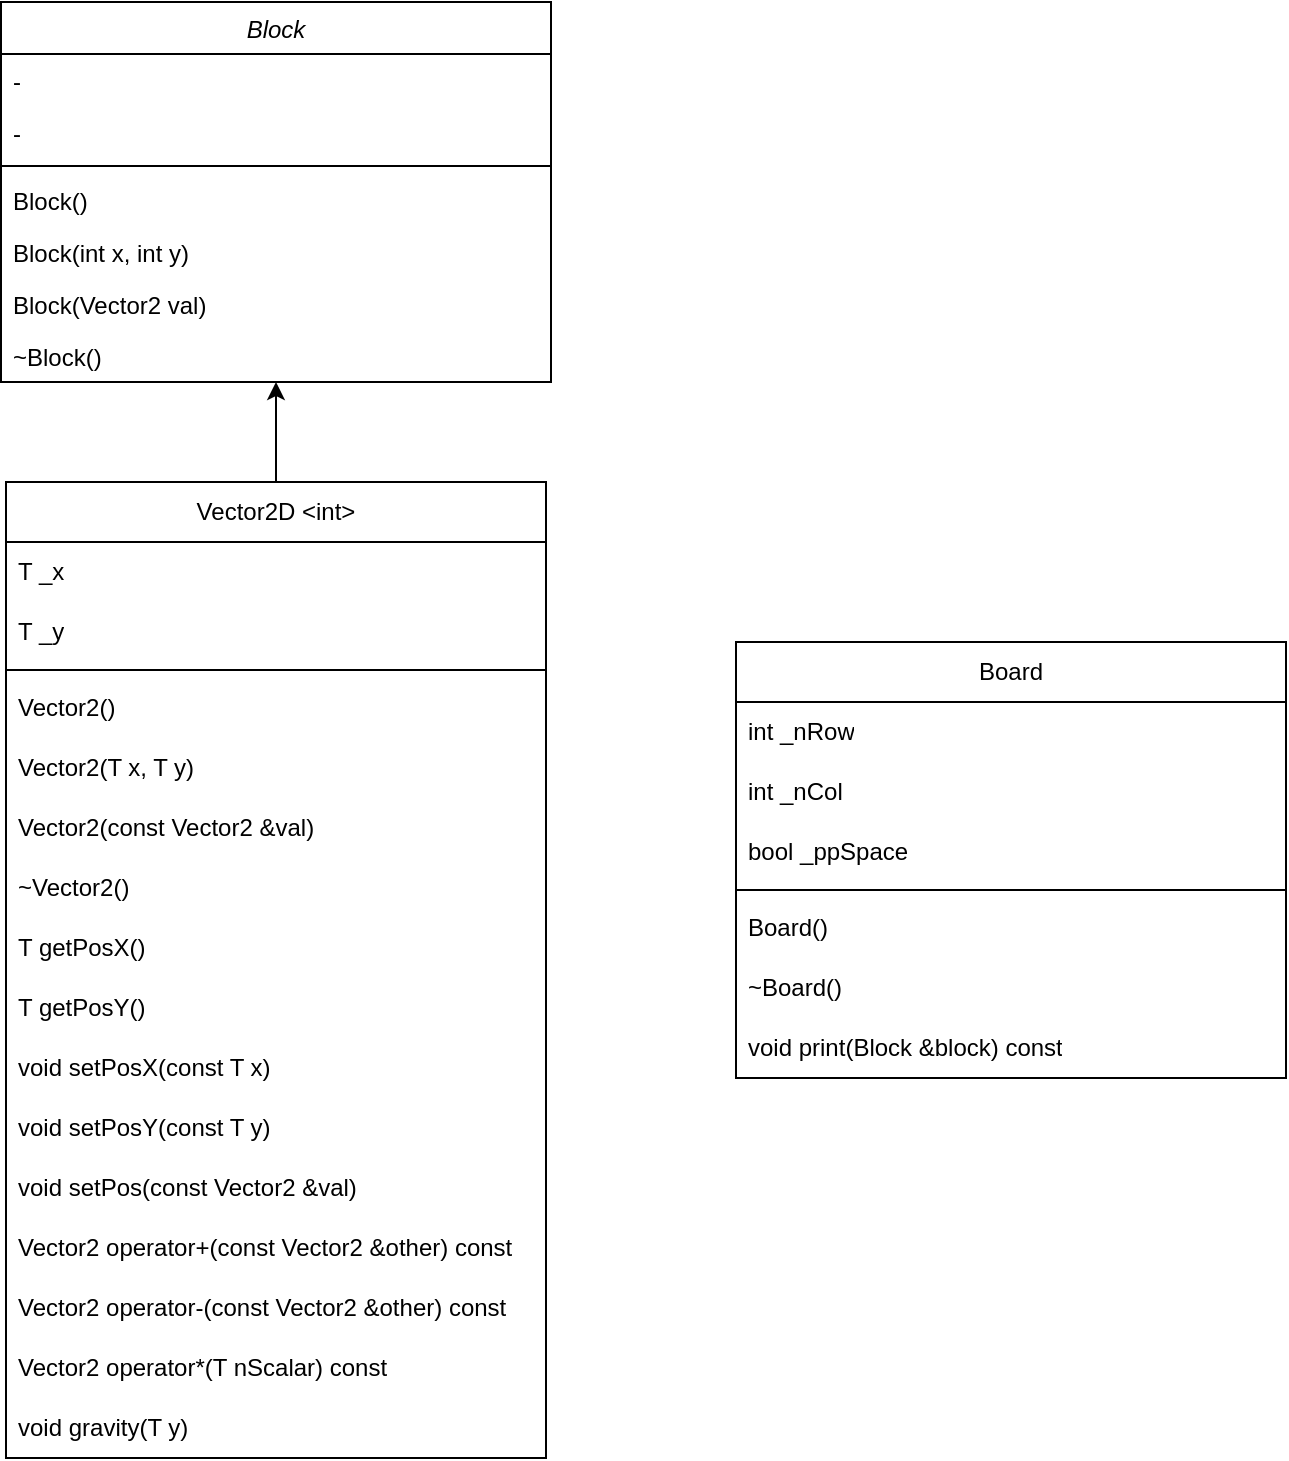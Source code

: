 <mxfile pages="2">
    <diagram id="C5RBs43oDa-KdzZeNtuy" name="다이어그램">
        <mxGraphModel dx="597" dy="1139" grid="1" gridSize="10" guides="1" tooltips="1" connect="1" arrows="1" fold="1" page="1" pageScale="1" pageWidth="827" pageHeight="1169" math="0" shadow="0">
            <root>
                <mxCell id="WIyWlLk6GJQsqaUBKTNV-0"/>
                <mxCell id="WIyWlLk6GJQsqaUBKTNV-1" parent="WIyWlLk6GJQsqaUBKTNV-0"/>
                <mxCell id="zkfFHV4jXpPFQw0GAbJ--0" value="Block" style="swimlane;fontStyle=2;align=center;verticalAlign=top;childLayout=stackLayout;horizontal=1;startSize=26;horizontalStack=0;resizeParent=1;resizeLast=0;collapsible=1;marginBottom=0;rounded=0;shadow=0;strokeWidth=1;" parent="WIyWlLk6GJQsqaUBKTNV-1" vertex="1">
                    <mxGeometry x="122.5" y="320" width="275" height="190" as="geometry">
                        <mxRectangle x="230" y="140" width="160" height="26" as="alternateBounds"/>
                    </mxGeometry>
                </mxCell>
                <mxCell id="zkfFHV4jXpPFQw0GAbJ--1" value="-" style="text;align=left;verticalAlign=top;spacingLeft=4;spacingRight=4;overflow=hidden;rotatable=0;points=[[0,0.5],[1,0.5]];portConstraint=eastwest;" parent="zkfFHV4jXpPFQw0GAbJ--0" vertex="1">
                    <mxGeometry y="26" width="275" height="26" as="geometry"/>
                </mxCell>
                <mxCell id="zkfFHV4jXpPFQw0GAbJ--3" value="-" style="text;align=left;verticalAlign=top;spacingLeft=4;spacingRight=4;overflow=hidden;rotatable=0;points=[[0,0.5],[1,0.5]];portConstraint=eastwest;rounded=0;shadow=0;html=0;" parent="zkfFHV4jXpPFQw0GAbJ--0" vertex="1">
                    <mxGeometry y="52" width="275" height="26" as="geometry"/>
                </mxCell>
                <mxCell id="zkfFHV4jXpPFQw0GAbJ--4" value="" style="line;html=1;strokeWidth=1;align=left;verticalAlign=middle;spacingTop=-1;spacingLeft=3;spacingRight=3;rotatable=0;labelPosition=right;points=[];portConstraint=eastwest;" parent="zkfFHV4jXpPFQw0GAbJ--0" vertex="1">
                    <mxGeometry y="78" width="275" height="8" as="geometry"/>
                </mxCell>
                <mxCell id="zkfFHV4jXpPFQw0GAbJ--5" value="Block()" style="text;align=left;verticalAlign=top;spacingLeft=4;spacingRight=4;overflow=hidden;rotatable=0;points=[[0,0.5],[1,0.5]];portConstraint=eastwest;" parent="zkfFHV4jXpPFQw0GAbJ--0" vertex="1">
                    <mxGeometry y="86" width="275" height="26" as="geometry"/>
                </mxCell>
                <mxCell id="21" value="Block(int x, int y)" style="text;align=left;verticalAlign=top;spacingLeft=4;spacingRight=4;overflow=hidden;rotatable=0;points=[[0,0.5],[1,0.5]];portConstraint=eastwest;" parent="zkfFHV4jXpPFQw0GAbJ--0" vertex="1">
                    <mxGeometry y="112" width="275" height="26" as="geometry"/>
                </mxCell>
                <mxCell id="22" value="Block(Vector2 val)" style="text;align=left;verticalAlign=top;spacingLeft=4;spacingRight=4;overflow=hidden;rotatable=0;points=[[0,0.5],[1,0.5]];portConstraint=eastwest;" parent="zkfFHV4jXpPFQw0GAbJ--0" vertex="1">
                    <mxGeometry y="138" width="275" height="26" as="geometry"/>
                </mxCell>
                <mxCell id="20" value="~Block()" style="text;align=left;verticalAlign=top;spacingLeft=4;spacingRight=4;overflow=hidden;rotatable=0;points=[[0,0.5],[1,0.5]];portConstraint=eastwest;" parent="zkfFHV4jXpPFQw0GAbJ--0" vertex="1">
                    <mxGeometry y="164" width="275" height="26" as="geometry"/>
                </mxCell>
                <mxCell id="23" style="edgeStyle=none;html=1;exitX=0.5;exitY=0;exitDx=0;exitDy=0;" parent="WIyWlLk6GJQsqaUBKTNV-1" source="xCJ_P6vxHK_zwXHKHDwB-0" target="zkfFHV4jXpPFQw0GAbJ--0" edge="1">
                    <mxGeometry relative="1" as="geometry"/>
                </mxCell>
                <mxCell id="xCJ_P6vxHK_zwXHKHDwB-0" value="Vector2D &amp;lt;int&amp;gt;" style="swimlane;fontStyle=0;childLayout=stackLayout;horizontal=1;startSize=30;horizontalStack=0;resizeParent=1;resizeParentMax=0;resizeLast=0;collapsible=1;marginBottom=0;whiteSpace=wrap;html=1;" parent="WIyWlLk6GJQsqaUBKTNV-1" vertex="1">
                    <mxGeometry x="125" y="560" width="270" height="488" as="geometry"/>
                </mxCell>
                <mxCell id="xCJ_P6vxHK_zwXHKHDwB-1" value="T _x" style="text;strokeColor=none;fillColor=none;align=left;verticalAlign=middle;spacingLeft=4;spacingRight=4;overflow=hidden;points=[[0,0.5],[1,0.5]];portConstraint=eastwest;rotatable=0;whiteSpace=wrap;html=1;" parent="xCJ_P6vxHK_zwXHKHDwB-0" vertex="1">
                    <mxGeometry y="30" width="270" height="30" as="geometry"/>
                </mxCell>
                <mxCell id="xCJ_P6vxHK_zwXHKHDwB-2" value="T _y" style="text;strokeColor=none;fillColor=none;align=left;verticalAlign=middle;spacingLeft=4;spacingRight=4;overflow=hidden;points=[[0,0.5],[1,0.5]];portConstraint=eastwest;rotatable=0;whiteSpace=wrap;html=1;" parent="xCJ_P6vxHK_zwXHKHDwB-0" vertex="1">
                    <mxGeometry y="60" width="270" height="30" as="geometry"/>
                </mxCell>
                <mxCell id="7" value="" style="line;html=1;strokeWidth=1;align=left;verticalAlign=middle;spacingTop=-1;spacingLeft=3;spacingRight=3;rotatable=0;labelPosition=right;points=[];portConstraint=eastwest;" parent="xCJ_P6vxHK_zwXHKHDwB-0" vertex="1">
                    <mxGeometry y="90" width="270" height="8" as="geometry"/>
                </mxCell>
                <mxCell id="6" value="Vector2()" style="text;strokeColor=none;fillColor=none;align=left;verticalAlign=middle;spacingLeft=4;spacingRight=4;overflow=hidden;points=[[0,0.5],[1,0.5]];portConstraint=eastwest;rotatable=0;whiteSpace=wrap;html=1;" parent="xCJ_P6vxHK_zwXHKHDwB-0" vertex="1">
                    <mxGeometry y="98" width="270" height="30" as="geometry"/>
                </mxCell>
                <mxCell id="8" value="Vector2(T x, T y)" style="text;strokeColor=none;fillColor=none;align=left;verticalAlign=middle;spacingLeft=4;spacingRight=4;overflow=hidden;points=[[0,0.5],[1,0.5]];portConstraint=eastwest;rotatable=0;whiteSpace=wrap;html=1;" parent="xCJ_P6vxHK_zwXHKHDwB-0" vertex="1">
                    <mxGeometry y="128" width="270" height="30" as="geometry"/>
                </mxCell>
                <mxCell id="9" value="Vector2(const Vector2 &amp;amp;val)" style="text;strokeColor=none;fillColor=none;align=left;verticalAlign=middle;spacingLeft=4;spacingRight=4;overflow=hidden;points=[[0,0.5],[1,0.5]];portConstraint=eastwest;rotatable=0;whiteSpace=wrap;html=1;" parent="xCJ_P6vxHK_zwXHKHDwB-0" vertex="1">
                    <mxGeometry y="158" width="270" height="30" as="geometry"/>
                </mxCell>
                <mxCell id="10" value="~Vector2()" style="text;strokeColor=none;fillColor=none;align=left;verticalAlign=middle;spacingLeft=4;spacingRight=4;overflow=hidden;points=[[0,0.5],[1,0.5]];portConstraint=eastwest;rotatable=0;whiteSpace=wrap;html=1;" parent="xCJ_P6vxHK_zwXHKHDwB-0" vertex="1">
                    <mxGeometry y="188" width="270" height="30" as="geometry"/>
                </mxCell>
                <mxCell id="11" value="T getPosX()" style="text;strokeColor=none;fillColor=none;align=left;verticalAlign=middle;spacingLeft=4;spacingRight=4;overflow=hidden;points=[[0,0.5],[1,0.5]];portConstraint=eastwest;rotatable=0;whiteSpace=wrap;html=1;" parent="xCJ_P6vxHK_zwXHKHDwB-0" vertex="1">
                    <mxGeometry y="218" width="270" height="30" as="geometry"/>
                </mxCell>
                <mxCell id="14" value="T getPosY()" style="text;strokeColor=none;fillColor=none;align=left;verticalAlign=middle;spacingLeft=4;spacingRight=4;overflow=hidden;points=[[0,0.5],[1,0.5]];portConstraint=eastwest;rotatable=0;whiteSpace=wrap;html=1;" parent="xCJ_P6vxHK_zwXHKHDwB-0" vertex="1">
                    <mxGeometry y="248" width="270" height="30" as="geometry"/>
                </mxCell>
                <mxCell id="13" value="void setPosX(const T x)" style="text;strokeColor=none;fillColor=none;align=left;verticalAlign=middle;spacingLeft=4;spacingRight=4;overflow=hidden;points=[[0,0.5],[1,0.5]];portConstraint=eastwest;rotatable=0;whiteSpace=wrap;html=1;" parent="xCJ_P6vxHK_zwXHKHDwB-0" vertex="1">
                    <mxGeometry y="278" width="270" height="30" as="geometry"/>
                </mxCell>
                <mxCell id="12" value="void setPosY(const T y)" style="text;strokeColor=none;fillColor=none;align=left;verticalAlign=middle;spacingLeft=4;spacingRight=4;overflow=hidden;points=[[0,0.5],[1,0.5]];portConstraint=eastwest;rotatable=0;whiteSpace=wrap;html=1;" parent="xCJ_P6vxHK_zwXHKHDwB-0" vertex="1">
                    <mxGeometry y="308" width="270" height="30" as="geometry"/>
                </mxCell>
                <mxCell id="15" value="void setPos(const Vector2 &amp;amp;val)" style="text;strokeColor=none;fillColor=none;align=left;verticalAlign=middle;spacingLeft=4;spacingRight=4;overflow=hidden;points=[[0,0.5],[1,0.5]];portConstraint=eastwest;rotatable=0;whiteSpace=wrap;html=1;" parent="xCJ_P6vxHK_zwXHKHDwB-0" vertex="1">
                    <mxGeometry y="338" width="270" height="30" as="geometry"/>
                </mxCell>
                <mxCell id="16" value="Vector2 operator+(const Vector2 &amp;amp;other) const" style="text;strokeColor=none;fillColor=none;align=left;verticalAlign=middle;spacingLeft=4;spacingRight=4;overflow=hidden;points=[[0,0.5],[1,0.5]];portConstraint=eastwest;rotatable=0;whiteSpace=wrap;html=1;" parent="xCJ_P6vxHK_zwXHKHDwB-0" vertex="1">
                    <mxGeometry y="368" width="270" height="30" as="geometry"/>
                </mxCell>
                <mxCell id="18" value="Vector2 operator-(const Vector2 &amp;amp;other) const" style="text;strokeColor=none;fillColor=none;align=left;verticalAlign=middle;spacingLeft=4;spacingRight=4;overflow=hidden;points=[[0,0.5],[1,0.5]];portConstraint=eastwest;rotatable=0;whiteSpace=wrap;html=1;" parent="xCJ_P6vxHK_zwXHKHDwB-0" vertex="1">
                    <mxGeometry y="398" width="270" height="30" as="geometry"/>
                </mxCell>
                <mxCell id="17" value="Vector2 operator*(T nScalar) const" style="text;strokeColor=none;fillColor=none;align=left;verticalAlign=middle;spacingLeft=4;spacingRight=4;overflow=hidden;points=[[0,0.5],[1,0.5]];portConstraint=eastwest;rotatable=0;whiteSpace=wrap;html=1;" parent="xCJ_P6vxHK_zwXHKHDwB-0" vertex="1">
                    <mxGeometry y="428" width="270" height="30" as="geometry"/>
                </mxCell>
                <mxCell id="19" value="void gravity(T y)" style="text;strokeColor=none;fillColor=none;align=left;verticalAlign=middle;spacingLeft=4;spacingRight=4;overflow=hidden;points=[[0,0.5],[1,0.5]];portConstraint=eastwest;rotatable=0;whiteSpace=wrap;html=1;" parent="xCJ_P6vxHK_zwXHKHDwB-0" vertex="1">
                    <mxGeometry y="458" width="270" height="30" as="geometry"/>
                </mxCell>
                <mxCell id="xCJ_P6vxHK_zwXHKHDwB-6" value="Board" style="swimlane;fontStyle=0;childLayout=stackLayout;horizontal=1;startSize=30;horizontalStack=0;resizeParent=1;resizeParentMax=0;resizeLast=0;collapsible=1;marginBottom=0;whiteSpace=wrap;html=1;" parent="WIyWlLk6GJQsqaUBKTNV-1" vertex="1">
                    <mxGeometry x="490" y="640" width="275" height="218" as="geometry"/>
                </mxCell>
                <mxCell id="xCJ_P6vxHK_zwXHKHDwB-7" value="int _nRow" style="text;strokeColor=none;fillColor=none;align=left;verticalAlign=middle;spacingLeft=4;spacingRight=4;overflow=hidden;points=[[0,0.5],[1,0.5]];portConstraint=eastwest;rotatable=0;whiteSpace=wrap;html=1;" parent="xCJ_P6vxHK_zwXHKHDwB-6" vertex="1">
                    <mxGeometry y="30" width="275" height="30" as="geometry"/>
                </mxCell>
                <mxCell id="xCJ_P6vxHK_zwXHKHDwB-8" value="int _nCol" style="text;strokeColor=none;fillColor=none;align=left;verticalAlign=middle;spacingLeft=4;spacingRight=4;overflow=hidden;points=[[0,0.5],[1,0.5]];portConstraint=eastwest;rotatable=0;whiteSpace=wrap;html=1;" parent="xCJ_P6vxHK_zwXHKHDwB-6" vertex="1">
                    <mxGeometry y="60" width="275" height="30" as="geometry"/>
                </mxCell>
                <mxCell id="xCJ_P6vxHK_zwXHKHDwB-9" value="bool _ppSpace" style="text;strokeColor=none;fillColor=none;align=left;verticalAlign=middle;spacingLeft=4;spacingRight=4;overflow=hidden;points=[[0,0.5],[1,0.5]];portConstraint=eastwest;rotatable=0;whiteSpace=wrap;html=1;" parent="xCJ_P6vxHK_zwXHKHDwB-6" vertex="1">
                    <mxGeometry y="90" width="275" height="30" as="geometry"/>
                </mxCell>
                <mxCell id="1" value="" style="line;html=1;strokeWidth=1;align=left;verticalAlign=middle;spacingTop=-1;spacingLeft=3;spacingRight=3;rotatable=0;labelPosition=right;points=[];portConstraint=eastwest;" parent="xCJ_P6vxHK_zwXHKHDwB-6" vertex="1">
                    <mxGeometry y="120" width="275" height="8" as="geometry"/>
                </mxCell>
                <mxCell id="2" value="Board()" style="text;strokeColor=none;fillColor=none;align=left;verticalAlign=middle;spacingLeft=4;spacingRight=4;overflow=hidden;points=[[0,0.5],[1,0.5]];portConstraint=eastwest;rotatable=0;whiteSpace=wrap;html=1;" parent="xCJ_P6vxHK_zwXHKHDwB-6" vertex="1">
                    <mxGeometry y="128" width="275" height="30" as="geometry"/>
                </mxCell>
                <mxCell id="3" value="~Board()" style="text;strokeColor=none;fillColor=none;align=left;verticalAlign=middle;spacingLeft=4;spacingRight=4;overflow=hidden;points=[[0,0.5],[1,0.5]];portConstraint=eastwest;rotatable=0;whiteSpace=wrap;html=1;" parent="xCJ_P6vxHK_zwXHKHDwB-6" vertex="1">
                    <mxGeometry y="158" width="275" height="30" as="geometry"/>
                </mxCell>
                <mxCell id="4" value="void print(Block &amp;amp;block) const" style="text;strokeColor=none;fillColor=none;align=left;verticalAlign=middle;spacingLeft=4;spacingRight=4;overflow=hidden;points=[[0,0.5],[1,0.5]];portConstraint=eastwest;rotatable=0;whiteSpace=wrap;html=1;" parent="xCJ_P6vxHK_zwXHKHDwB-6" vertex="1">
                    <mxGeometry y="188" width="275" height="30" as="geometry"/>
                </mxCell>
            </root>
        </mxGraphModel>
    </diagram>
    <diagram id="goI9UUk-4y_XeWHyHpmn" name="블럭출력">
        <mxGraphModel dx="597" dy="1139" grid="1" gridSize="10" guides="1" tooltips="1" connect="1" arrows="1" fold="1" page="1" pageScale="1" pageWidth="827" pageHeight="1169" math="0" shadow="0">
            <root>
                <mxCell id="0"/>
                <mxCell id="1" parent="0"/>
                <mxCell id="CldsLVmz3Z1M7uYQaKjE-5" value="" style="edgeStyle=orthogonalEdgeStyle;rounded=0;orthogonalLoop=1;jettySize=auto;html=1;" parent="1" source="CldsLVmz3Z1M7uYQaKjE-1" target="CldsLVmz3Z1M7uYQaKjE-4" edge="1">
                    <mxGeometry relative="1" as="geometry"/>
                </mxCell>
                <mxCell id="CldsLVmz3Z1M7uYQaKjE-1" value="시작" style="rounded=1;whiteSpace=wrap;html=1;arcSize=50;" parent="1" vertex="1">
                    <mxGeometry x="354" y="80" width="120" height="60" as="geometry"/>
                </mxCell>
                <mxCell id="CldsLVmz3Z1M7uYQaKjE-3" value="&lt;h1 style=&quot;margin-top: 0px;&quot;&gt;블럭 출력 로직&lt;/h1&gt;&lt;div&gt;가로 10, 세로 20의 2차원 평면 공간에서&lt;br&gt;원하는 좌표 위치에 1:1 사이즈 블럭 출력하기.&lt;/div&gt;" style="text;html=1;whiteSpace=wrap;overflow=hidden;rounded=0;" parent="1" vertex="1">
                    <mxGeometry x="12" y="40" width="300" height="100" as="geometry"/>
                </mxCell>
                <mxCell id="3W8HonQGC67jXrFUT0EA-2" value="" style="edgeStyle=none;html=1;" parent="1" source="CldsLVmz3Z1M7uYQaKjE-4" target="3W8HonQGC67jXrFUT0EA-1" edge="1">
                    <mxGeometry relative="1" as="geometry"/>
                </mxCell>
                <mxCell id="CldsLVmz3Z1M7uYQaKjE-4" value="2D 보드[20][10] = all 0;&lt;div&gt;블럭 = 좌표 설정&lt;/div&gt;" style="rounded=0;whiteSpace=wrap;html=1;" parent="1" vertex="1">
                    <mxGeometry x="321" y="180" width="186" height="60" as="geometry"/>
                </mxCell>
                <mxCell id="3W8HonQGC67jXrFUT0EA-4" value="" style="edgeStyle=none;html=1;" parent="1" source="3W8HonQGC67jXrFUT0EA-1" target="3W8HonQGC67jXrFUT0EA-3" edge="1">
                    <mxGeometry relative="1" as="geometry"/>
                </mxCell>
                <mxCell id="3W8HonQGC67jXrFUT0EA-1" value="while(1)" style="rhombus;whiteSpace=wrap;html=1;rounded=0;" parent="1" vertex="1">
                    <mxGeometry x="318" y="280" width="192" height="80" as="geometry"/>
                </mxCell>
                <mxCell id="3W8HonQGC67jXrFUT0EA-8" value="" style="edgeStyle=none;html=1;" parent="1" source="3W8HonQGC67jXrFUT0EA-3" target="3W8HonQGC67jXrFUT0EA-7" edge="1">
                    <mxGeometry relative="1" as="geometry"/>
                </mxCell>
                <mxCell id="3W8HonQGC67jXrFUT0EA-3" value="화면 초기화" style="whiteSpace=wrap;html=1;rounded=0;" parent="1" vertex="1">
                    <mxGeometry x="318" y="400" width="192" height="60" as="geometry"/>
                </mxCell>
                <mxCell id="3W8HonQGC67jXrFUT0EA-10" value="" style="edgeStyle=none;html=1;" parent="1" source="3W8HonQGC67jXrFUT0EA-7" target="3W8HonQGC67jXrFUT0EA-9" edge="1">
                    <mxGeometry relative="1" as="geometry"/>
                </mxCell>
                <mxCell id="3W8HonQGC67jXrFUT0EA-22" style="edgeStyle=none;html=1;exitX=0;exitY=0.5;exitDx=0;exitDy=0;entryX=0.5;entryY=0;entryDx=0;entryDy=0;" parent="1" source="3W8HonQGC67jXrFUT0EA-7" target="3W8HonQGC67jXrFUT0EA-1" edge="1">
                    <mxGeometry relative="1" as="geometry">
                        <Array as="points">
                            <mxPoint x="210" y="583"/>
                            <mxPoint x="210" y="260"/>
                            <mxPoint x="414" y="260"/>
                        </Array>
                    </mxGeometry>
                </mxCell>
                <mxCell id="3W8HonQGC67jXrFUT0EA-7" value="for (int i; i &amp;lt; _hight; i++)" style="rhombus;whiteSpace=wrap;html=1;rounded=0;" parent="1" vertex="1">
                    <mxGeometry x="314.5" y="520" width="199" height="125" as="geometry"/>
                </mxCell>
                <mxCell id="3W8HonQGC67jXrFUT0EA-14" value="" style="edgeStyle=none;html=1;" parent="1" source="3W8HonQGC67jXrFUT0EA-9" target="3W8HonQGC67jXrFUT0EA-13" edge="1">
                    <mxGeometry relative="1" as="geometry"/>
                </mxCell>
                <mxCell id="3W8HonQGC67jXrFUT0EA-21" style="edgeStyle=none;html=1;exitX=0;exitY=0.5;exitDx=0;exitDy=0;entryX=0.5;entryY=0;entryDx=0;entryDy=0;" parent="1" source="3W8HonQGC67jXrFUT0EA-9" target="3W8HonQGC67jXrFUT0EA-7" edge="1">
                    <mxGeometry relative="1" as="geometry">
                        <Array as="points">
                            <mxPoint x="260" y="740"/>
                            <mxPoint x="260" y="500"/>
                            <mxPoint x="414" y="500"/>
                        </Array>
                    </mxGeometry>
                </mxCell>
                <mxCell id="3W8HonQGC67jXrFUT0EA-9" value="for (int j; j &amp;lt; _wide; j++)" style="rhombus;whiteSpace=wrap;html=1;rounded=0;" parent="1" vertex="1">
                    <mxGeometry x="314" y="690" width="200" height="100" as="geometry"/>
                </mxCell>
                <mxCell id="3W8HonQGC67jXrFUT0EA-16" value="" style="edgeStyle=none;html=1;" parent="1" source="3W8HonQGC67jXrFUT0EA-13" target="3W8HonQGC67jXrFUT0EA-15" edge="1">
                    <mxGeometry relative="1" as="geometry"/>
                </mxCell>
                <mxCell id="3W8HonQGC67jXrFUT0EA-18" value="" style="edgeStyle=none;html=1;" parent="1" source="3W8HonQGC67jXrFUT0EA-13" target="3W8HonQGC67jXrFUT0EA-17" edge="1">
                    <mxGeometry relative="1" as="geometry">
                        <Array as="points">
                            <mxPoint x="657" y="890"/>
                        </Array>
                    </mxGeometry>
                </mxCell>
                <mxCell id="3W8HonQGC67jXrFUT0EA-13" value="if ( i == 블럭._y &amp;amp;&amp;amp; j == 블럭._x )" style="rhombus;whiteSpace=wrap;html=1;rounded=0;" parent="1" vertex="1">
                    <mxGeometry x="314" y="840" width="200" height="100" as="geometry"/>
                </mxCell>
                <mxCell id="3W8HonQGC67jXrFUT0EA-19" style="edgeStyle=none;html=1;exitX=0.5;exitY=1;exitDx=0;exitDy=0;entryX=0.5;entryY=0;entryDx=0;entryDy=0;" parent="1" source="3W8HonQGC67jXrFUT0EA-15" target="3W8HonQGC67jXrFUT0EA-9" edge="1">
                    <mxGeometry relative="1" as="geometry">
                        <Array as="points">
                            <mxPoint x="414" y="1130"/>
                            <mxPoint x="230" y="1130"/>
                            <mxPoint x="230" y="660"/>
                            <mxPoint x="414" y="660"/>
                        </Array>
                    </mxGeometry>
                </mxCell>
                <mxCell id="3W8HonQGC67jXrFUT0EA-15" value="std::cout &amp;lt;&amp;lt; 'ㅁ' ;" style="whiteSpace=wrap;html=1;rounded=0;" parent="1" vertex="1">
                    <mxGeometry x="308" y="1000" width="212" height="60" as="geometry"/>
                </mxCell>
                <mxCell id="3W8HonQGC67jXrFUT0EA-20" style="edgeStyle=none;html=1;exitX=0.5;exitY=1;exitDx=0;exitDy=0;entryX=0.5;entryY=0;entryDx=0;entryDy=0;" parent="1" source="3W8HonQGC67jXrFUT0EA-17" target="3W8HonQGC67jXrFUT0EA-9" edge="1">
                    <mxGeometry relative="1" as="geometry">
                        <mxPoint x="410" y="1130" as="targetPoint"/>
                        <Array as="points">
                            <mxPoint x="657" y="1130"/>
                            <mxPoint x="230" y="1130"/>
                            <mxPoint x="230" y="660"/>
                            <mxPoint x="414" y="660"/>
                        </Array>
                    </mxGeometry>
                </mxCell>
                <mxCell id="3W8HonQGC67jXrFUT0EA-17" value="std::cout &amp;lt;&amp;lt; ' ' ;" style="whiteSpace=wrap;html=1;rounded=0;" parent="1" vertex="1">
                    <mxGeometry x="560" y="1000" width="194" height="60" as="geometry"/>
                </mxCell>
            </root>
        </mxGraphModel>
    </diagram>
    <diagram id="fKBiZ0wH2QUc3hZpIUaK" name="페이지-3">
        <mxGraphModel dx="597" dy="1139" grid="1" gridSize="10" guides="1" tooltips="1" connect="1" arrows="1" fold="1" page="1" pageScale="1" pageWidth="827" pageHeight="1169" math="0" shadow="0">
            <root>
                <mxCell id="0"/>
                <mxCell id="1" parent="0"/>
                <mxCell id="G2_pSX3mrUXc4tEps7Rd-1" value="&lt;h1&gt;블록 모양 관리하기&lt;/h1&gt;&lt;p&gt;테트리스에 등장하는 블록 들을 생성하고 관리하는 방법을 고민해보자&lt;/p&gt;" style="text;html=1;strokeColor=none;fillColor=none;spacing=5;spacingTop=-20;whiteSpace=wrap;overflow=hidden;rounded=0;" parent="1" vertex="1">
                    <mxGeometry x="30" y="20" width="270" height="120" as="geometry"/>
                </mxCell>
                <mxCell id="G2_pSX3mrUXc4tEps7Rd-2" value="Text" style="text;html=1;align=center;verticalAlign=middle;resizable=0;points=[];autosize=1;strokeColor=none;fillColor=none;" parent="1" vertex="1">
                    <mxGeometry x="30" y="155" width="40" height="30" as="geometry"/>
                </mxCell>
            </root>
        </mxGraphModel>
    </diagram>
</mxfile>